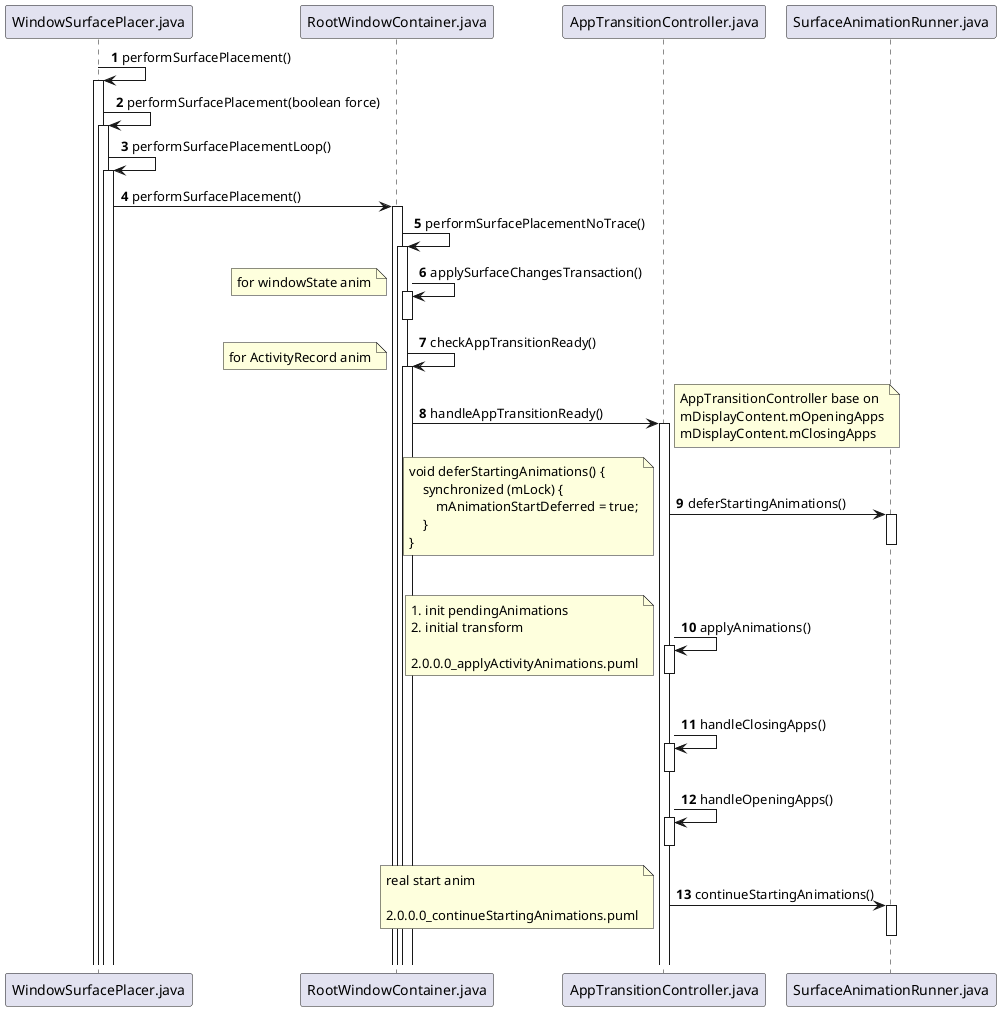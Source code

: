 @startuml
'https://plantuml.com/sequence-diagram

autonumber

WindowSurfacePlacer.java -> WindowSurfacePlacer.java: performSurfacePlacement()
activate WindowSurfacePlacer.java
WindowSurfacePlacer.java -> WindowSurfacePlacer.java: performSurfacePlacement(boolean force)
activate WindowSurfacePlacer.java
WindowSurfacePlacer.java -> WindowSurfacePlacer.java: performSurfacePlacementLoop()
activate WindowSurfacePlacer.java
WindowSurfacePlacer.java -> RootWindowContainer.java: performSurfacePlacement()
activate RootWindowContainer.java
RootWindowContainer.java -> RootWindowContainer.java: performSurfacePlacementNoTrace()
activate RootWindowContainer.java
RootWindowContainer.java -> RootWindowContainer.java: applySurfaceChangesTransaction()
activate RootWindowContainer.java
deactivate RootWindowContainer.java
note left
for windowState anim
end note
RootWindowContainer.java -> RootWindowContainer.java: checkAppTransitionReady()
activate RootWindowContainer.java
note left
for ActivityRecord anim
end note
RootWindowContainer.java -> AppTransitionController.java: handleAppTransitionReady()
activate AppTransitionController.java
note right
AppTransitionController base on
mDisplayContent.mOpeningApps
mDisplayContent.mClosingApps
end note
AppTransitionController.java->SurfaceAnimationRunner.java:deferStartingAnimations()
activate SurfaceAnimationRunner.java
deactivate SurfaceAnimationRunner.java

note left
    void deferStartingAnimations() {
        synchronized (mLock) {
            mAnimationStartDeferred = true;
        }
    }
end note

AppTransitionController.java->AppTransitionController.java:applyAnimations()
activate AppTransitionController.java
deactivate AppTransitionController.java
note left
1. init pendingAnimations
2. initial transform

2.0.0.0_applyActivityAnimations.puml
end note

AppTransitionController.java->AppTransitionController.java:handleClosingApps()
activate AppTransitionController.java
deactivate AppTransitionController.java

AppTransitionController.java->AppTransitionController.java:handleOpeningApps()
activate AppTransitionController.java
deactivate AppTransitionController.java

AppTransitionController.java->SurfaceAnimationRunner.java:continueStartingAnimations()
activate SurfaceAnimationRunner.java
deactivate SurfaceAnimationRunner.java
note left
real start anim

2.0.0.0_continueStartingAnimations.puml
end note



@enduml